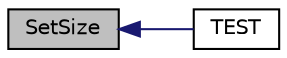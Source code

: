 digraph "SetSize"
{
 // INTERACTIVE_SVG=YES
  edge [fontname="Helvetica",fontsize="10",labelfontname="Helvetica",labelfontsize="10"];
  node [fontname="Helvetica",fontsize="10",shape=record];
  rankdir="LR";
  Node31 [label="SetSize",height=0.2,width=0.4,color="black", fillcolor="grey75", style="filled", fontcolor="black"];
  Node31 -> Node32 [dir="back",color="midnightblue",fontsize="10",style="solid",fontname="Helvetica"];
  Node32 [label="TEST",height=0.2,width=0.4,color="black", fillcolor="white", style="filled",URL="$df/d8b/_testa___nlinhas_8c.html#aa604f42c32662f59ccdbb16f0c2cfd65"];
}
